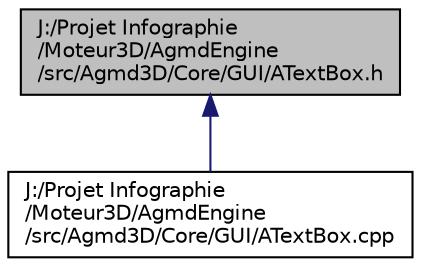 digraph "J:/Projet Infographie/Moteur3D/AgmdEngine/src/Agmd3D/Core/GUI/ATextBox.h"
{
  edge [fontname="Helvetica",fontsize="10",labelfontname="Helvetica",labelfontsize="10"];
  node [fontname="Helvetica",fontsize="10",shape=record];
  Node1 [label="J:/Projet Infographie\l/Moteur3D/AgmdEngine\l/src/Agmd3D/Core/GUI/ATextBox.h",height=0.2,width=0.4,color="black", fillcolor="grey75", style="filled" fontcolor="black"];
  Node1 -> Node2 [dir="back",color="midnightblue",fontsize="10",style="solid"];
  Node2 [label="J:/Projet Infographie\l/Moteur3D/AgmdEngine\l/src/Agmd3D/Core/GUI/ATextBox.cpp",height=0.2,width=0.4,color="black", fillcolor="white", style="filled",URL="$_a_text_box_8cpp.html"];
}
